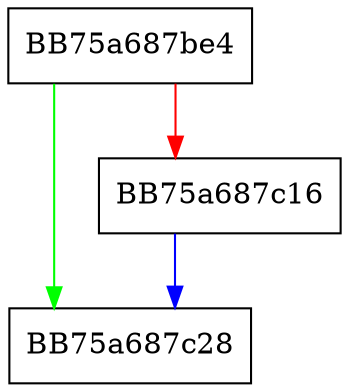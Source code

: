digraph sqlite3HaltConstraint {
  node [shape="box"];
  graph [splines=ortho];
  BB75a687be4 -> BB75a687c28 [color="green"];
  BB75a687be4 -> BB75a687c16 [color="red"];
  BB75a687c16 -> BB75a687c28 [color="blue"];
}